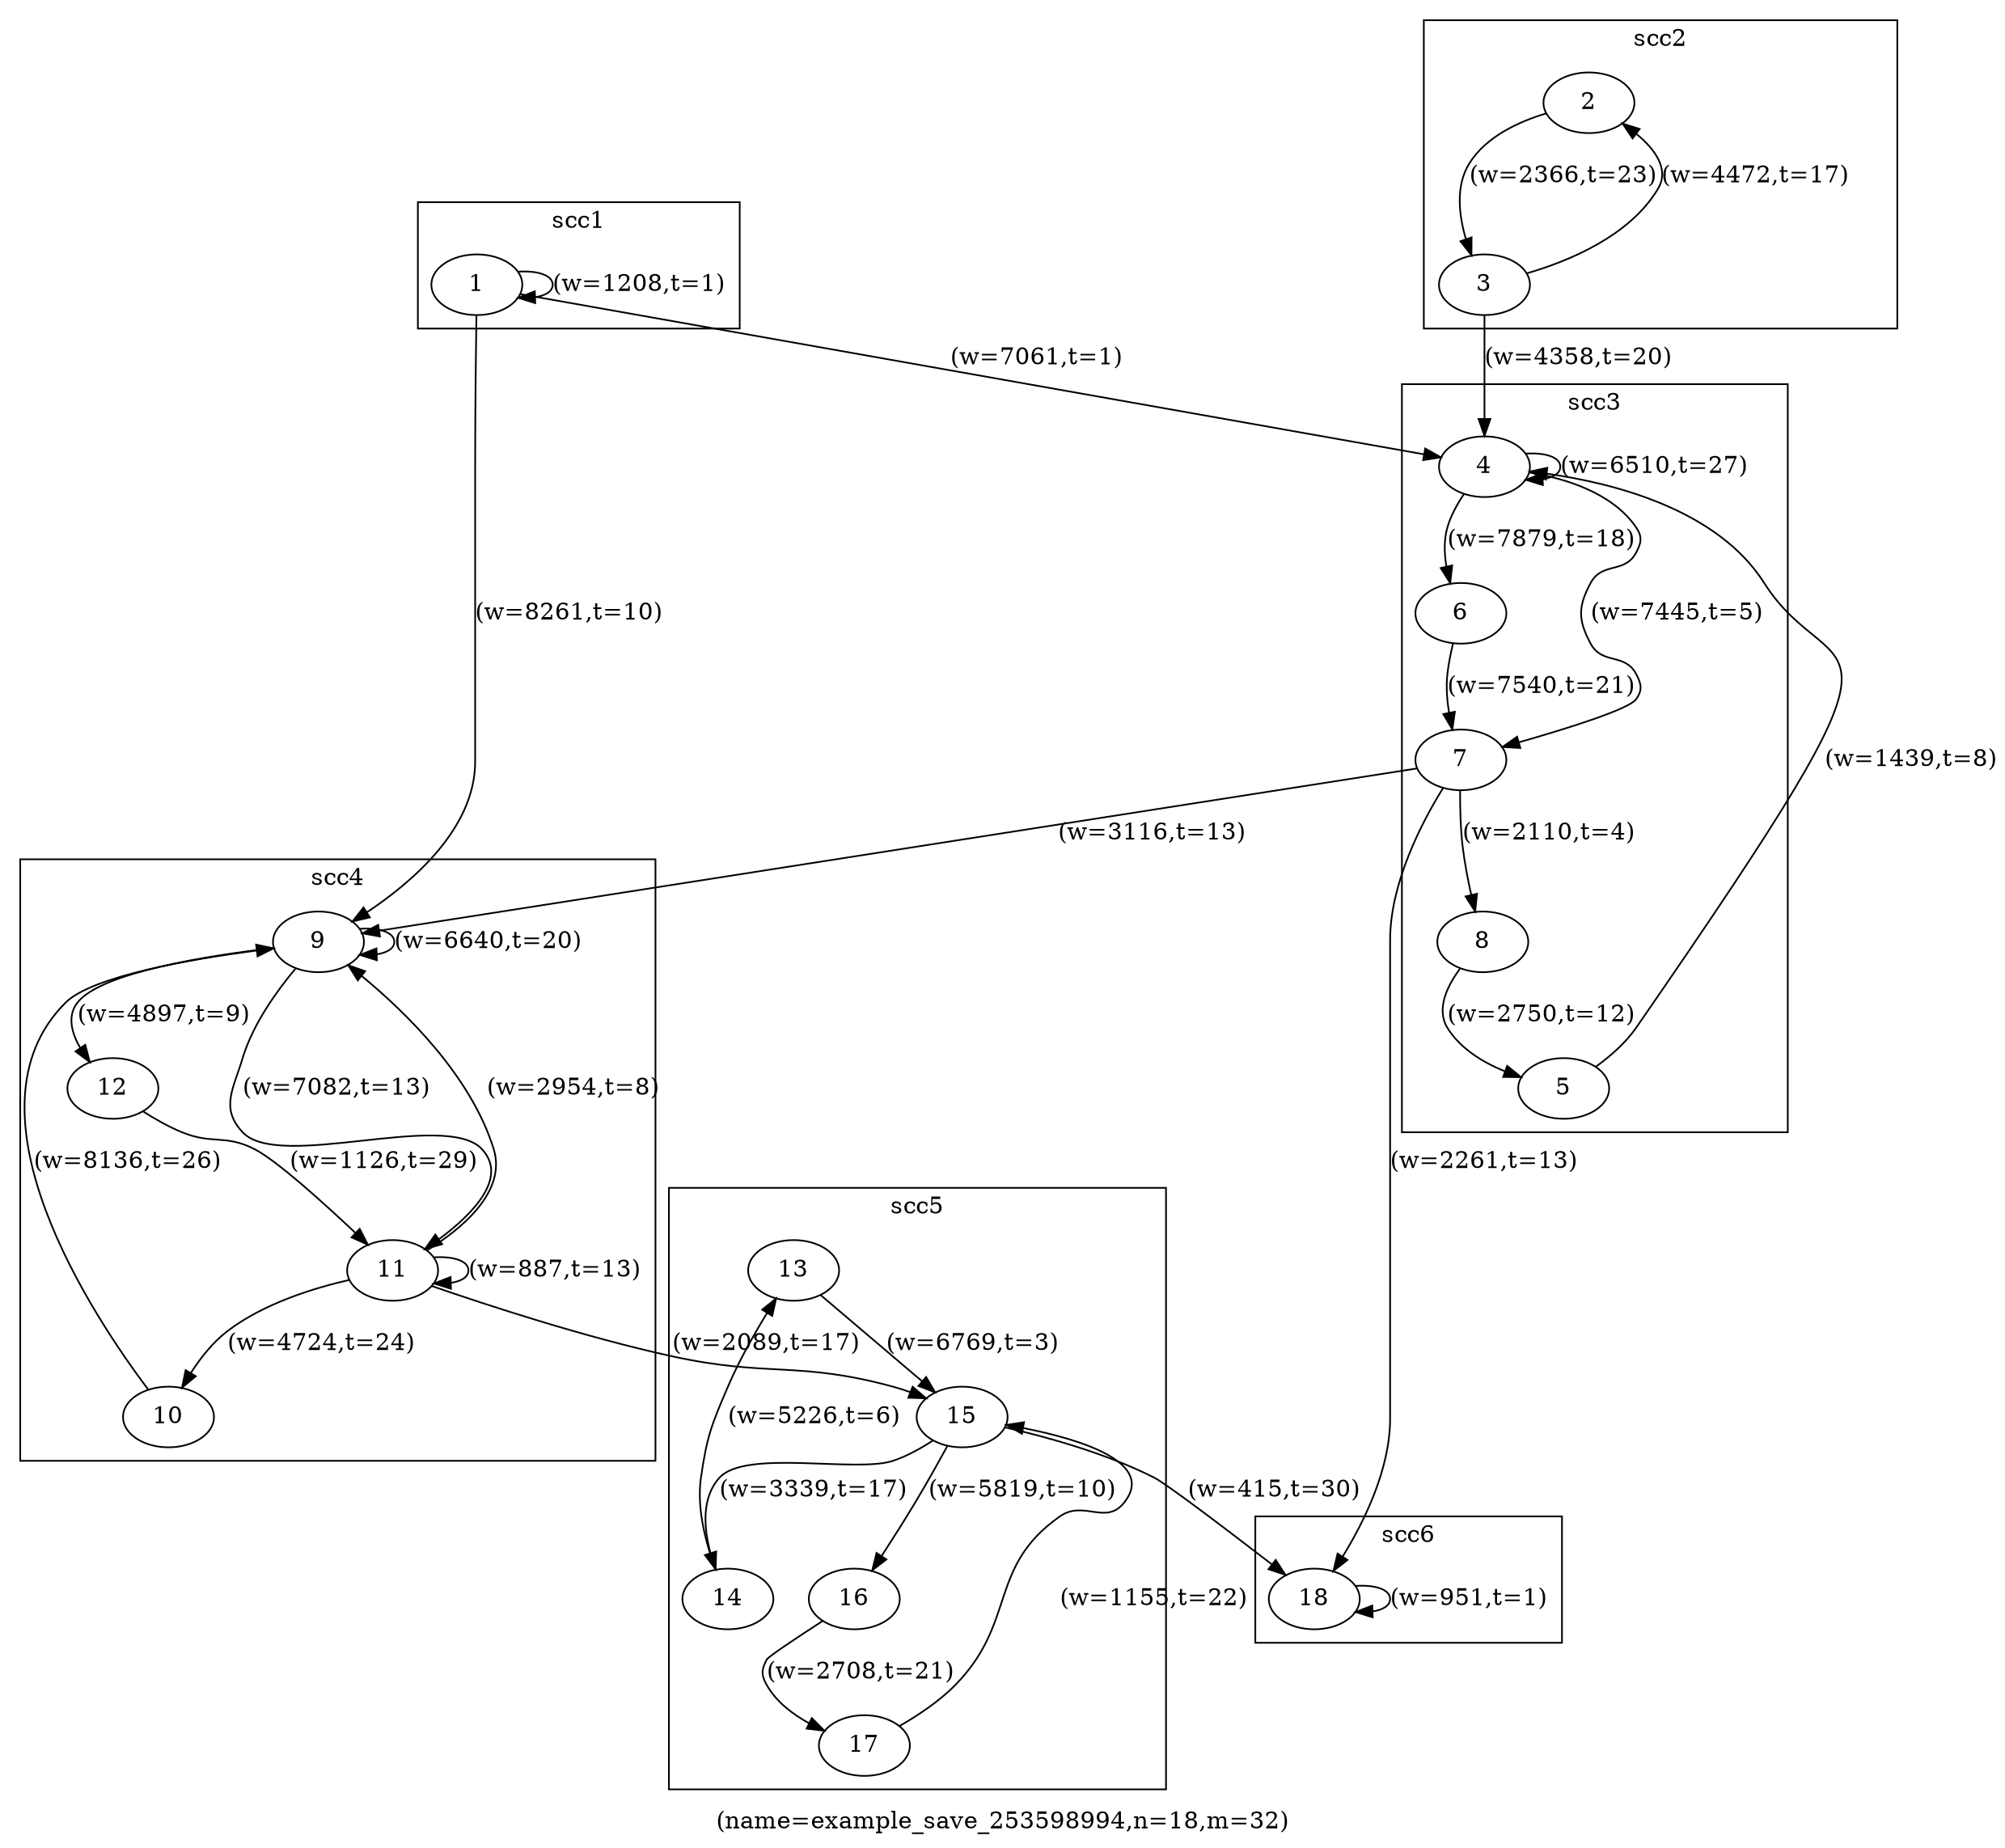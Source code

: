 digraph example_save_253598994 {
label="(name=example_save_253598994,n=18,m=32)";
subgraph cluster_1 {
         label="scc1";
         1;
}
subgraph cluster_2 {
         label="scc2";
         2;
         3;
}
subgraph cluster_3 {
         label="scc3";
         4;
         5;
         6;
         7;
         8;
}
subgraph cluster_4 {
         label="scc4";
         9;
         10;
         11;
         12;
}
subgraph cluster_5 {
         label="scc5";
         13;
         14;
         15;
         16;
         17;
}
subgraph cluster_6 {
         label="scc6";
         18;
}
	1 -> 1 [label="(w=1208,t=1)"];
	2 -> 3 [label="(w=2366,t=23)"];
	3 -> 2 [label="(w=4472,t=17)"];
	4 -> 4 [label="(w=6510,t=27)"];
	4 -> 6 [label="(w=7879,t=18)"];
	6 -> 7 [label="(w=7540,t=21)"];
	7 -> 8 [label="(w=2110,t=4)"];
	8 -> 5 [label="(w=2750,t=12)"];
	5 -> 4 [label="(w=1439,t=8)"];
	4 -> 7 [label="(w=7445,t=5)"];
	9 -> 9 [label="(w=6640,t=20)"];
	11 -> 11 [label="(w=887,t=13)"];
	9 -> 12 [label="(w=4897,t=9)"];
	9 -> 11 [label="(w=7082,t=13)"];
	12 -> 11 [label="(w=1126,t=29)"];
	11 -> 9 [label="(w=2954,t=8)"];
	11 -> 10 [label="(w=4724,t=24)"];
	10 -> 9 [label="(w=8136,t=26)"];
	13 -> 15 [label="(w=6769,t=3)"];
	14 -> 13 [label="(w=5226,t=6)"];
	15 -> 14 [label="(w=3339,t=17)"];
	15 -> 16 [label="(w=5819,t=10)"];
	17 -> 15 [label="(w=1155,t=22)"];
	16 -> 17 [label="(w=2708,t=21)"];
	18 -> 18 [label="(w=951,t=1)"];
	15 -> 18 [label="(w=415,t=30)"];
	11 -> 15 [label="(w=2089,t=17)"];
	7 -> 18 [label="(w=2261,t=13)"];
	7 -> 9 [label="(w=3116,t=13)"];
	1 -> 4 [label="(w=7061,t=1)"];
	1 -> 9 [label="(w=8261,t=10)"];
	3 -> 4 [label="(w=4358,t=20)"];
11 [label="11"];
7 [label="7"];
17 [label="17"];
2 [label="2"];
1 [label="1"];
18 [label="18"];
16 [label="16"];
13 [label="13"];
6 [label="6"];
3 [label="3"];
9 [label="9"];
12 [label="12"];
15 [label="15"];
14 [label="14"];
8 [label="8"];
4 [label="4"];
10 [label="10"];
5 [label="5"];
}
